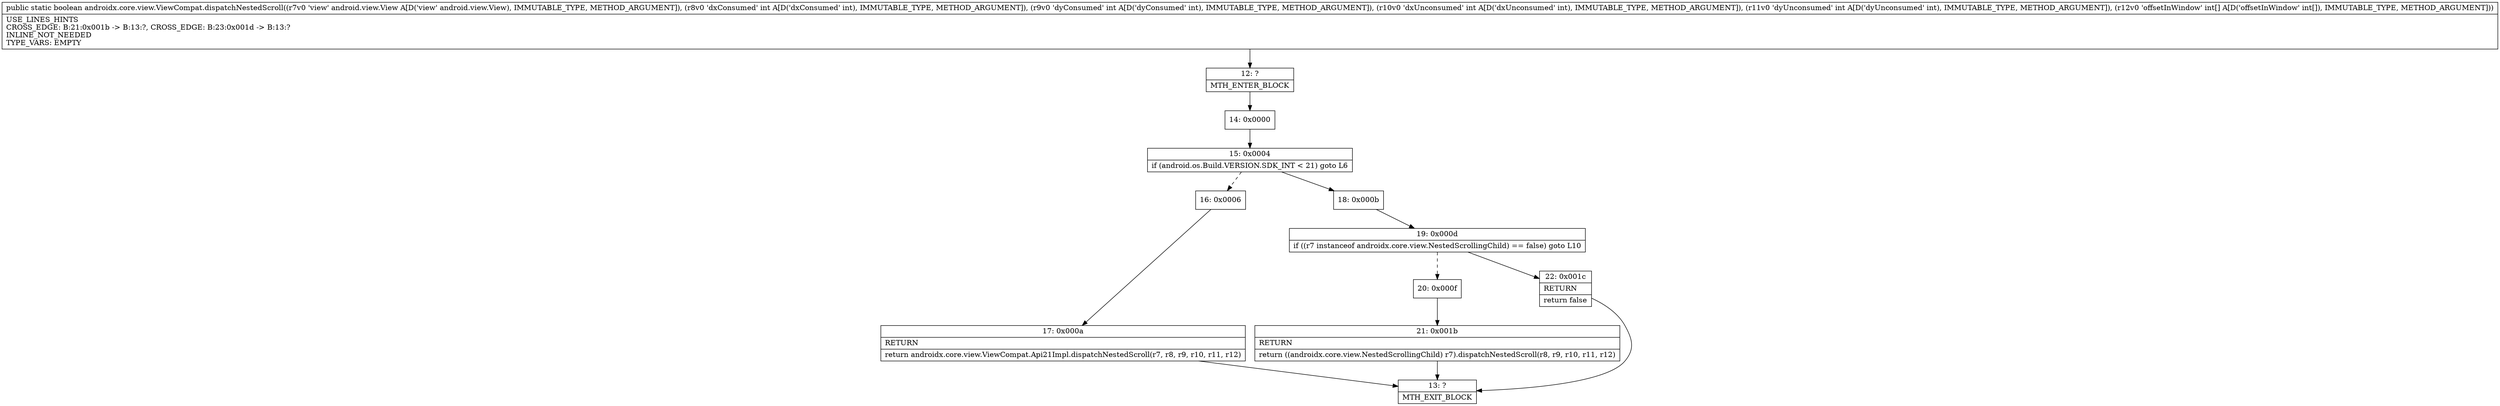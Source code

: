 digraph "CFG forandroidx.core.view.ViewCompat.dispatchNestedScroll(Landroid\/view\/View;IIII[I)Z" {
Node_12 [shape=record,label="{12\:\ ?|MTH_ENTER_BLOCK\l}"];
Node_14 [shape=record,label="{14\:\ 0x0000}"];
Node_15 [shape=record,label="{15\:\ 0x0004|if (android.os.Build.VERSION.SDK_INT \< 21) goto L6\l}"];
Node_16 [shape=record,label="{16\:\ 0x0006}"];
Node_17 [shape=record,label="{17\:\ 0x000a|RETURN\l|return androidx.core.view.ViewCompat.Api21Impl.dispatchNestedScroll(r7, r8, r9, r10, r11, r12)\l}"];
Node_13 [shape=record,label="{13\:\ ?|MTH_EXIT_BLOCK\l}"];
Node_18 [shape=record,label="{18\:\ 0x000b}"];
Node_19 [shape=record,label="{19\:\ 0x000d|if ((r7 instanceof androidx.core.view.NestedScrollingChild) == false) goto L10\l}"];
Node_20 [shape=record,label="{20\:\ 0x000f}"];
Node_21 [shape=record,label="{21\:\ 0x001b|RETURN\l|return ((androidx.core.view.NestedScrollingChild) r7).dispatchNestedScroll(r8, r9, r10, r11, r12)\l}"];
Node_22 [shape=record,label="{22\:\ 0x001c|RETURN\l|return false\l}"];
MethodNode[shape=record,label="{public static boolean androidx.core.view.ViewCompat.dispatchNestedScroll((r7v0 'view' android.view.View A[D('view' android.view.View), IMMUTABLE_TYPE, METHOD_ARGUMENT]), (r8v0 'dxConsumed' int A[D('dxConsumed' int), IMMUTABLE_TYPE, METHOD_ARGUMENT]), (r9v0 'dyConsumed' int A[D('dyConsumed' int), IMMUTABLE_TYPE, METHOD_ARGUMENT]), (r10v0 'dxUnconsumed' int A[D('dxUnconsumed' int), IMMUTABLE_TYPE, METHOD_ARGUMENT]), (r11v0 'dyUnconsumed' int A[D('dyUnconsumed' int), IMMUTABLE_TYPE, METHOD_ARGUMENT]), (r12v0 'offsetInWindow' int[] A[D('offsetInWindow' int[]), IMMUTABLE_TYPE, METHOD_ARGUMENT]))  | USE_LINES_HINTS\lCROSS_EDGE: B:21:0x001b \-\> B:13:?, CROSS_EDGE: B:23:0x001d \-\> B:13:?\lINLINE_NOT_NEEDED\lTYPE_VARS: EMPTY\l}"];
MethodNode -> Node_12;Node_12 -> Node_14;
Node_14 -> Node_15;
Node_15 -> Node_16[style=dashed];
Node_15 -> Node_18;
Node_16 -> Node_17;
Node_17 -> Node_13;
Node_18 -> Node_19;
Node_19 -> Node_20[style=dashed];
Node_19 -> Node_22;
Node_20 -> Node_21;
Node_21 -> Node_13;
Node_22 -> Node_13;
}

